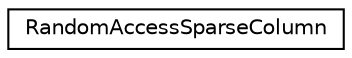 digraph "Graphical Class Hierarchy"
{
 // LATEX_PDF_SIZE
  edge [fontname="Helvetica",fontsize="10",labelfontname="Helvetica",labelfontsize="10"];
  node [fontname="Helvetica",fontsize="10",shape=record];
  rankdir="LR";
  Node0 [label="RandomAccessSparseColumn",height=0.2,width=0.4,color="black", fillcolor="white", style="filled",URL="$classoperations__research_1_1glop_1_1_random_access_sparse_column.html",tooltip=" "];
}
